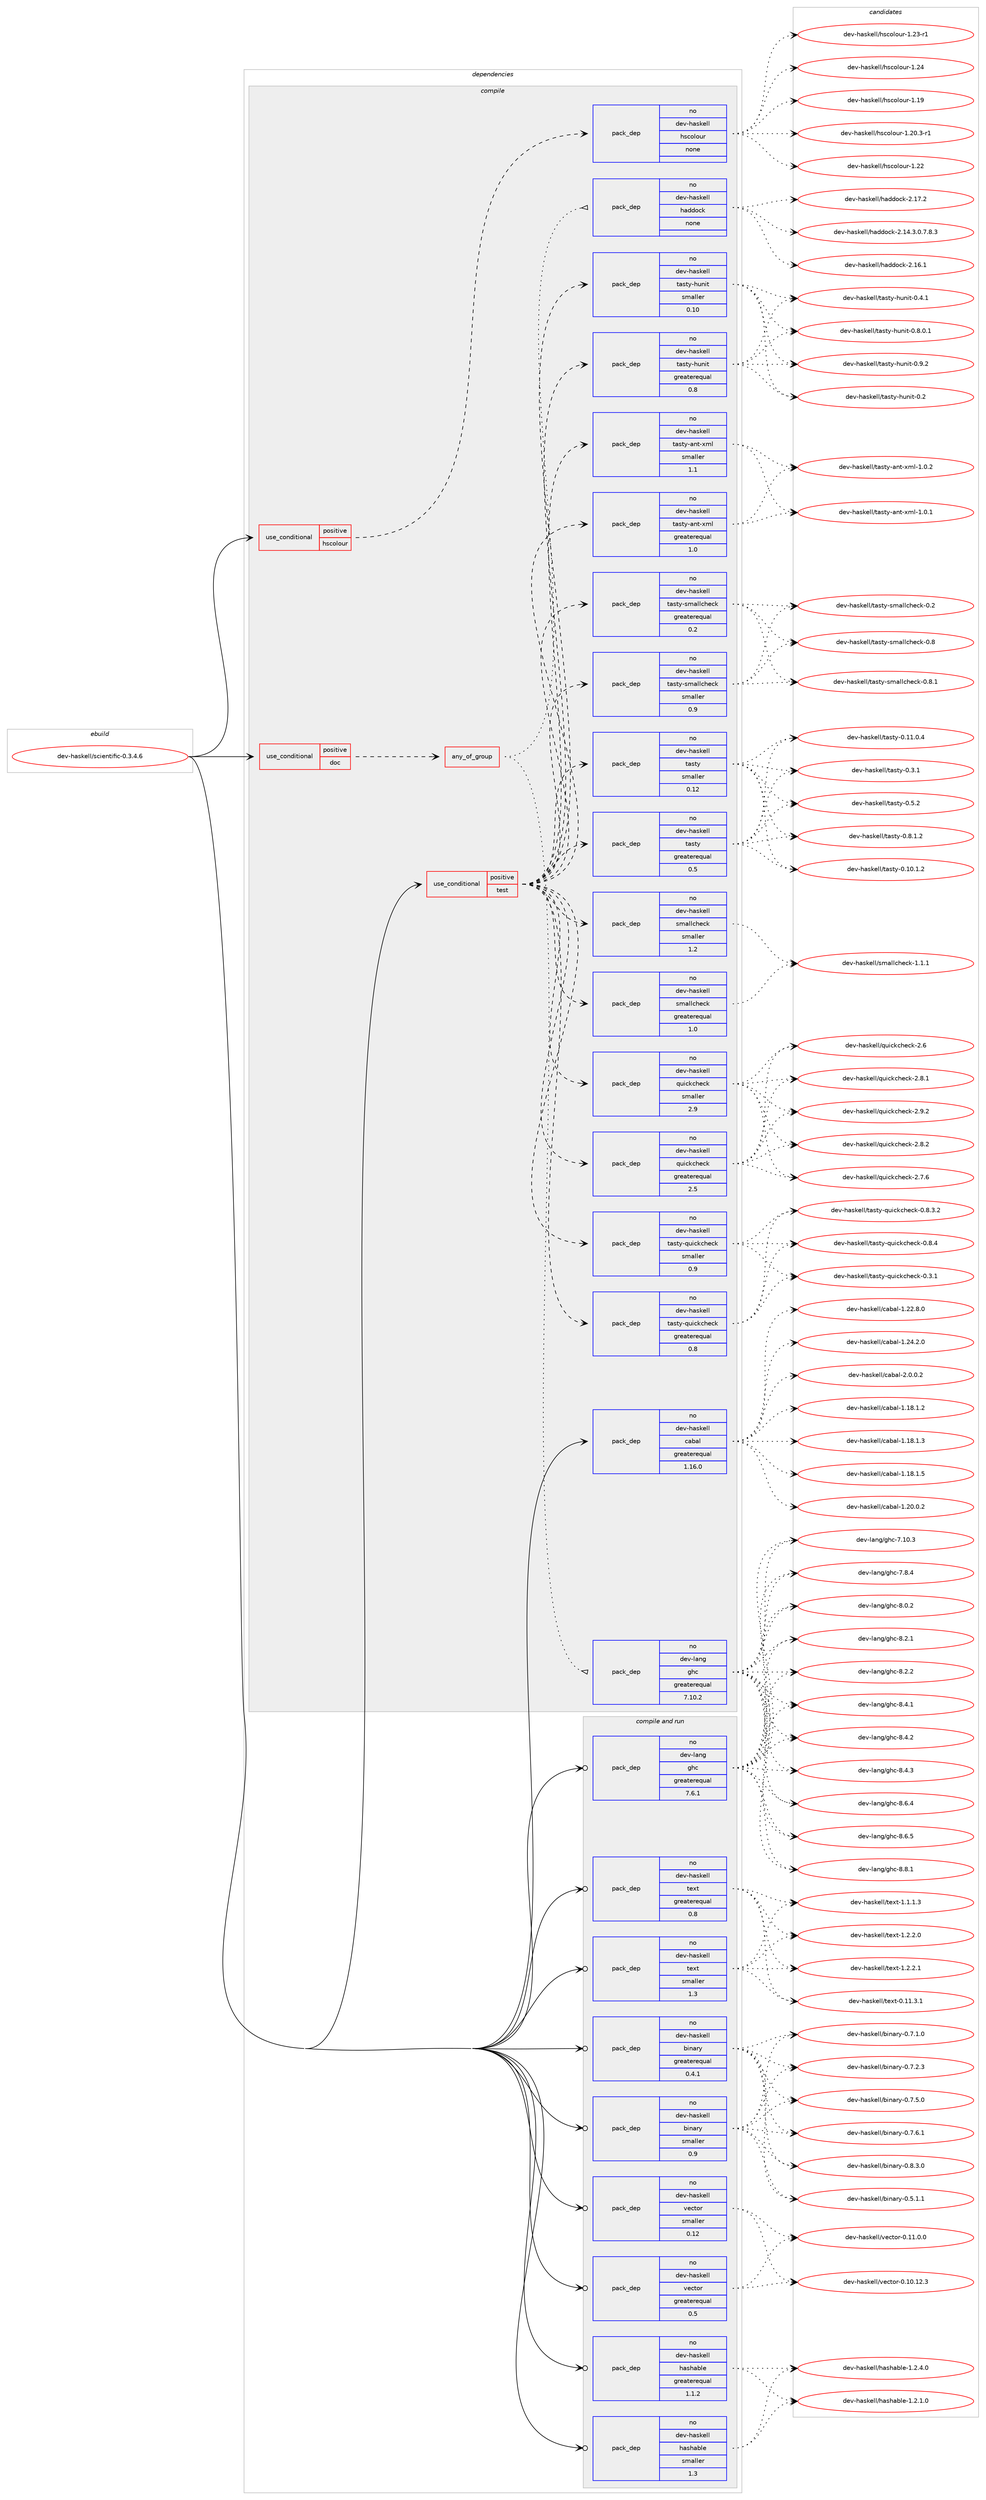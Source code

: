 digraph prolog {

# *************
# Graph options
# *************

newrank=true;
concentrate=true;
compound=true;
graph [rankdir=LR,fontname=Helvetica,fontsize=10,ranksep=1.5];#, ranksep=2.5, nodesep=0.2];
edge  [arrowhead=vee];
node  [fontname=Helvetica,fontsize=10];

# **********
# The ebuild
# **********

subgraph cluster_leftcol {
color=gray;
rank=same;
label=<<i>ebuild</i>>;
id [label="dev-haskell/scientific-0.3.4.6", color=red, width=4, href="../dev-haskell/scientific-0.3.4.6.svg"];
}

# ****************
# The dependencies
# ****************

subgraph cluster_midcol {
color=gray;
label=<<i>dependencies</i>>;
subgraph cluster_compile {
fillcolor="#eeeeee";
style=filled;
label=<<i>compile</i>>;
subgraph cond127410 {
dependency542962 [label=<<TABLE BORDER="0" CELLBORDER="1" CELLSPACING="0" CELLPADDING="4"><TR><TD ROWSPAN="3" CELLPADDING="10">use_conditional</TD></TR><TR><TD>positive</TD></TR><TR><TD>doc</TD></TR></TABLE>>, shape=none, color=red];
subgraph any10427 {
dependency542963 [label=<<TABLE BORDER="0" CELLBORDER="1" CELLSPACING="0" CELLPADDING="4"><TR><TD CELLPADDING="10">any_of_group</TD></TR></TABLE>>, shape=none, color=red];subgraph pack404768 {
dependency542964 [label=<<TABLE BORDER="0" CELLBORDER="1" CELLSPACING="0" CELLPADDING="4" WIDTH="220"><TR><TD ROWSPAN="6" CELLPADDING="30">pack_dep</TD></TR><TR><TD WIDTH="110">no</TD></TR><TR><TD>dev-haskell</TD></TR><TR><TD>haddock</TD></TR><TR><TD>none</TD></TR><TR><TD></TD></TR></TABLE>>, shape=none, color=blue];
}
dependency542963:e -> dependency542964:w [weight=20,style="dotted",arrowhead="oinv"];
subgraph pack404769 {
dependency542965 [label=<<TABLE BORDER="0" CELLBORDER="1" CELLSPACING="0" CELLPADDING="4" WIDTH="220"><TR><TD ROWSPAN="6" CELLPADDING="30">pack_dep</TD></TR><TR><TD WIDTH="110">no</TD></TR><TR><TD>dev-lang</TD></TR><TR><TD>ghc</TD></TR><TR><TD>greaterequal</TD></TR><TR><TD>7.10.2</TD></TR></TABLE>>, shape=none, color=blue];
}
dependency542963:e -> dependency542965:w [weight=20,style="dotted",arrowhead="oinv"];
}
dependency542962:e -> dependency542963:w [weight=20,style="dashed",arrowhead="vee"];
}
id:e -> dependency542962:w [weight=20,style="solid",arrowhead="vee"];
subgraph cond127411 {
dependency542966 [label=<<TABLE BORDER="0" CELLBORDER="1" CELLSPACING="0" CELLPADDING="4"><TR><TD ROWSPAN="3" CELLPADDING="10">use_conditional</TD></TR><TR><TD>positive</TD></TR><TR><TD>hscolour</TD></TR></TABLE>>, shape=none, color=red];
subgraph pack404770 {
dependency542967 [label=<<TABLE BORDER="0" CELLBORDER="1" CELLSPACING="0" CELLPADDING="4" WIDTH="220"><TR><TD ROWSPAN="6" CELLPADDING="30">pack_dep</TD></TR><TR><TD WIDTH="110">no</TD></TR><TR><TD>dev-haskell</TD></TR><TR><TD>hscolour</TD></TR><TR><TD>none</TD></TR><TR><TD></TD></TR></TABLE>>, shape=none, color=blue];
}
dependency542966:e -> dependency542967:w [weight=20,style="dashed",arrowhead="vee"];
}
id:e -> dependency542966:w [weight=20,style="solid",arrowhead="vee"];
subgraph cond127412 {
dependency542968 [label=<<TABLE BORDER="0" CELLBORDER="1" CELLSPACING="0" CELLPADDING="4"><TR><TD ROWSPAN="3" CELLPADDING="10">use_conditional</TD></TR><TR><TD>positive</TD></TR><TR><TD>test</TD></TR></TABLE>>, shape=none, color=red];
subgraph pack404771 {
dependency542969 [label=<<TABLE BORDER="0" CELLBORDER="1" CELLSPACING="0" CELLPADDING="4" WIDTH="220"><TR><TD ROWSPAN="6" CELLPADDING="30">pack_dep</TD></TR><TR><TD WIDTH="110">no</TD></TR><TR><TD>dev-haskell</TD></TR><TR><TD>quickcheck</TD></TR><TR><TD>greaterequal</TD></TR><TR><TD>2.5</TD></TR></TABLE>>, shape=none, color=blue];
}
dependency542968:e -> dependency542969:w [weight=20,style="dashed",arrowhead="vee"];
subgraph pack404772 {
dependency542970 [label=<<TABLE BORDER="0" CELLBORDER="1" CELLSPACING="0" CELLPADDING="4" WIDTH="220"><TR><TD ROWSPAN="6" CELLPADDING="30">pack_dep</TD></TR><TR><TD WIDTH="110">no</TD></TR><TR><TD>dev-haskell</TD></TR><TR><TD>quickcheck</TD></TR><TR><TD>smaller</TD></TR><TR><TD>2.9</TD></TR></TABLE>>, shape=none, color=blue];
}
dependency542968:e -> dependency542970:w [weight=20,style="dashed",arrowhead="vee"];
subgraph pack404773 {
dependency542971 [label=<<TABLE BORDER="0" CELLBORDER="1" CELLSPACING="0" CELLPADDING="4" WIDTH="220"><TR><TD ROWSPAN="6" CELLPADDING="30">pack_dep</TD></TR><TR><TD WIDTH="110">no</TD></TR><TR><TD>dev-haskell</TD></TR><TR><TD>smallcheck</TD></TR><TR><TD>greaterequal</TD></TR><TR><TD>1.0</TD></TR></TABLE>>, shape=none, color=blue];
}
dependency542968:e -> dependency542971:w [weight=20,style="dashed",arrowhead="vee"];
subgraph pack404774 {
dependency542972 [label=<<TABLE BORDER="0" CELLBORDER="1" CELLSPACING="0" CELLPADDING="4" WIDTH="220"><TR><TD ROWSPAN="6" CELLPADDING="30">pack_dep</TD></TR><TR><TD WIDTH="110">no</TD></TR><TR><TD>dev-haskell</TD></TR><TR><TD>smallcheck</TD></TR><TR><TD>smaller</TD></TR><TR><TD>1.2</TD></TR></TABLE>>, shape=none, color=blue];
}
dependency542968:e -> dependency542972:w [weight=20,style="dashed",arrowhead="vee"];
subgraph pack404775 {
dependency542973 [label=<<TABLE BORDER="0" CELLBORDER="1" CELLSPACING="0" CELLPADDING="4" WIDTH="220"><TR><TD ROWSPAN="6" CELLPADDING="30">pack_dep</TD></TR><TR><TD WIDTH="110">no</TD></TR><TR><TD>dev-haskell</TD></TR><TR><TD>tasty</TD></TR><TR><TD>greaterequal</TD></TR><TR><TD>0.5</TD></TR></TABLE>>, shape=none, color=blue];
}
dependency542968:e -> dependency542973:w [weight=20,style="dashed",arrowhead="vee"];
subgraph pack404776 {
dependency542974 [label=<<TABLE BORDER="0" CELLBORDER="1" CELLSPACING="0" CELLPADDING="4" WIDTH="220"><TR><TD ROWSPAN="6" CELLPADDING="30">pack_dep</TD></TR><TR><TD WIDTH="110">no</TD></TR><TR><TD>dev-haskell</TD></TR><TR><TD>tasty</TD></TR><TR><TD>smaller</TD></TR><TR><TD>0.12</TD></TR></TABLE>>, shape=none, color=blue];
}
dependency542968:e -> dependency542974:w [weight=20,style="dashed",arrowhead="vee"];
subgraph pack404777 {
dependency542975 [label=<<TABLE BORDER="0" CELLBORDER="1" CELLSPACING="0" CELLPADDING="4" WIDTH="220"><TR><TD ROWSPAN="6" CELLPADDING="30">pack_dep</TD></TR><TR><TD WIDTH="110">no</TD></TR><TR><TD>dev-haskell</TD></TR><TR><TD>tasty-ant-xml</TD></TR><TR><TD>greaterequal</TD></TR><TR><TD>1.0</TD></TR></TABLE>>, shape=none, color=blue];
}
dependency542968:e -> dependency542975:w [weight=20,style="dashed",arrowhead="vee"];
subgraph pack404778 {
dependency542976 [label=<<TABLE BORDER="0" CELLBORDER="1" CELLSPACING="0" CELLPADDING="4" WIDTH="220"><TR><TD ROWSPAN="6" CELLPADDING="30">pack_dep</TD></TR><TR><TD WIDTH="110">no</TD></TR><TR><TD>dev-haskell</TD></TR><TR><TD>tasty-ant-xml</TD></TR><TR><TD>smaller</TD></TR><TR><TD>1.1</TD></TR></TABLE>>, shape=none, color=blue];
}
dependency542968:e -> dependency542976:w [weight=20,style="dashed",arrowhead="vee"];
subgraph pack404779 {
dependency542977 [label=<<TABLE BORDER="0" CELLBORDER="1" CELLSPACING="0" CELLPADDING="4" WIDTH="220"><TR><TD ROWSPAN="6" CELLPADDING="30">pack_dep</TD></TR><TR><TD WIDTH="110">no</TD></TR><TR><TD>dev-haskell</TD></TR><TR><TD>tasty-hunit</TD></TR><TR><TD>greaterequal</TD></TR><TR><TD>0.8</TD></TR></TABLE>>, shape=none, color=blue];
}
dependency542968:e -> dependency542977:w [weight=20,style="dashed",arrowhead="vee"];
subgraph pack404780 {
dependency542978 [label=<<TABLE BORDER="0" CELLBORDER="1" CELLSPACING="0" CELLPADDING="4" WIDTH="220"><TR><TD ROWSPAN="6" CELLPADDING="30">pack_dep</TD></TR><TR><TD WIDTH="110">no</TD></TR><TR><TD>dev-haskell</TD></TR><TR><TD>tasty-hunit</TD></TR><TR><TD>smaller</TD></TR><TR><TD>0.10</TD></TR></TABLE>>, shape=none, color=blue];
}
dependency542968:e -> dependency542978:w [weight=20,style="dashed",arrowhead="vee"];
subgraph pack404781 {
dependency542979 [label=<<TABLE BORDER="0" CELLBORDER="1" CELLSPACING="0" CELLPADDING="4" WIDTH="220"><TR><TD ROWSPAN="6" CELLPADDING="30">pack_dep</TD></TR><TR><TD WIDTH="110">no</TD></TR><TR><TD>dev-haskell</TD></TR><TR><TD>tasty-quickcheck</TD></TR><TR><TD>greaterequal</TD></TR><TR><TD>0.8</TD></TR></TABLE>>, shape=none, color=blue];
}
dependency542968:e -> dependency542979:w [weight=20,style="dashed",arrowhead="vee"];
subgraph pack404782 {
dependency542980 [label=<<TABLE BORDER="0" CELLBORDER="1" CELLSPACING="0" CELLPADDING="4" WIDTH="220"><TR><TD ROWSPAN="6" CELLPADDING="30">pack_dep</TD></TR><TR><TD WIDTH="110">no</TD></TR><TR><TD>dev-haskell</TD></TR><TR><TD>tasty-quickcheck</TD></TR><TR><TD>smaller</TD></TR><TR><TD>0.9</TD></TR></TABLE>>, shape=none, color=blue];
}
dependency542968:e -> dependency542980:w [weight=20,style="dashed",arrowhead="vee"];
subgraph pack404783 {
dependency542981 [label=<<TABLE BORDER="0" CELLBORDER="1" CELLSPACING="0" CELLPADDING="4" WIDTH="220"><TR><TD ROWSPAN="6" CELLPADDING="30">pack_dep</TD></TR><TR><TD WIDTH="110">no</TD></TR><TR><TD>dev-haskell</TD></TR><TR><TD>tasty-smallcheck</TD></TR><TR><TD>greaterequal</TD></TR><TR><TD>0.2</TD></TR></TABLE>>, shape=none, color=blue];
}
dependency542968:e -> dependency542981:w [weight=20,style="dashed",arrowhead="vee"];
subgraph pack404784 {
dependency542982 [label=<<TABLE BORDER="0" CELLBORDER="1" CELLSPACING="0" CELLPADDING="4" WIDTH="220"><TR><TD ROWSPAN="6" CELLPADDING="30">pack_dep</TD></TR><TR><TD WIDTH="110">no</TD></TR><TR><TD>dev-haskell</TD></TR><TR><TD>tasty-smallcheck</TD></TR><TR><TD>smaller</TD></TR><TR><TD>0.9</TD></TR></TABLE>>, shape=none, color=blue];
}
dependency542968:e -> dependency542982:w [weight=20,style="dashed",arrowhead="vee"];
}
id:e -> dependency542968:w [weight=20,style="solid",arrowhead="vee"];
subgraph pack404785 {
dependency542983 [label=<<TABLE BORDER="0" CELLBORDER="1" CELLSPACING="0" CELLPADDING="4" WIDTH="220"><TR><TD ROWSPAN="6" CELLPADDING="30">pack_dep</TD></TR><TR><TD WIDTH="110">no</TD></TR><TR><TD>dev-haskell</TD></TR><TR><TD>cabal</TD></TR><TR><TD>greaterequal</TD></TR><TR><TD>1.16.0</TD></TR></TABLE>>, shape=none, color=blue];
}
id:e -> dependency542983:w [weight=20,style="solid",arrowhead="vee"];
}
subgraph cluster_compileandrun {
fillcolor="#eeeeee";
style=filled;
label=<<i>compile and run</i>>;
subgraph pack404786 {
dependency542984 [label=<<TABLE BORDER="0" CELLBORDER="1" CELLSPACING="0" CELLPADDING="4" WIDTH="220"><TR><TD ROWSPAN="6" CELLPADDING="30">pack_dep</TD></TR><TR><TD WIDTH="110">no</TD></TR><TR><TD>dev-haskell</TD></TR><TR><TD>binary</TD></TR><TR><TD>greaterequal</TD></TR><TR><TD>0.4.1</TD></TR></TABLE>>, shape=none, color=blue];
}
id:e -> dependency542984:w [weight=20,style="solid",arrowhead="odotvee"];
subgraph pack404787 {
dependency542985 [label=<<TABLE BORDER="0" CELLBORDER="1" CELLSPACING="0" CELLPADDING="4" WIDTH="220"><TR><TD ROWSPAN="6" CELLPADDING="30">pack_dep</TD></TR><TR><TD WIDTH="110">no</TD></TR><TR><TD>dev-haskell</TD></TR><TR><TD>binary</TD></TR><TR><TD>smaller</TD></TR><TR><TD>0.9</TD></TR></TABLE>>, shape=none, color=blue];
}
id:e -> dependency542985:w [weight=20,style="solid",arrowhead="odotvee"];
subgraph pack404788 {
dependency542986 [label=<<TABLE BORDER="0" CELLBORDER="1" CELLSPACING="0" CELLPADDING="4" WIDTH="220"><TR><TD ROWSPAN="6" CELLPADDING="30">pack_dep</TD></TR><TR><TD WIDTH="110">no</TD></TR><TR><TD>dev-haskell</TD></TR><TR><TD>hashable</TD></TR><TR><TD>greaterequal</TD></TR><TR><TD>1.1.2</TD></TR></TABLE>>, shape=none, color=blue];
}
id:e -> dependency542986:w [weight=20,style="solid",arrowhead="odotvee"];
subgraph pack404789 {
dependency542987 [label=<<TABLE BORDER="0" CELLBORDER="1" CELLSPACING="0" CELLPADDING="4" WIDTH="220"><TR><TD ROWSPAN="6" CELLPADDING="30">pack_dep</TD></TR><TR><TD WIDTH="110">no</TD></TR><TR><TD>dev-haskell</TD></TR><TR><TD>hashable</TD></TR><TR><TD>smaller</TD></TR><TR><TD>1.3</TD></TR></TABLE>>, shape=none, color=blue];
}
id:e -> dependency542987:w [weight=20,style="solid",arrowhead="odotvee"];
subgraph pack404790 {
dependency542988 [label=<<TABLE BORDER="0" CELLBORDER="1" CELLSPACING="0" CELLPADDING="4" WIDTH="220"><TR><TD ROWSPAN="6" CELLPADDING="30">pack_dep</TD></TR><TR><TD WIDTH="110">no</TD></TR><TR><TD>dev-haskell</TD></TR><TR><TD>text</TD></TR><TR><TD>greaterequal</TD></TR><TR><TD>0.8</TD></TR></TABLE>>, shape=none, color=blue];
}
id:e -> dependency542988:w [weight=20,style="solid",arrowhead="odotvee"];
subgraph pack404791 {
dependency542989 [label=<<TABLE BORDER="0" CELLBORDER="1" CELLSPACING="0" CELLPADDING="4" WIDTH="220"><TR><TD ROWSPAN="6" CELLPADDING="30">pack_dep</TD></TR><TR><TD WIDTH="110">no</TD></TR><TR><TD>dev-haskell</TD></TR><TR><TD>text</TD></TR><TR><TD>smaller</TD></TR><TR><TD>1.3</TD></TR></TABLE>>, shape=none, color=blue];
}
id:e -> dependency542989:w [weight=20,style="solid",arrowhead="odotvee"];
subgraph pack404792 {
dependency542990 [label=<<TABLE BORDER="0" CELLBORDER="1" CELLSPACING="0" CELLPADDING="4" WIDTH="220"><TR><TD ROWSPAN="6" CELLPADDING="30">pack_dep</TD></TR><TR><TD WIDTH="110">no</TD></TR><TR><TD>dev-haskell</TD></TR><TR><TD>vector</TD></TR><TR><TD>greaterequal</TD></TR><TR><TD>0.5</TD></TR></TABLE>>, shape=none, color=blue];
}
id:e -> dependency542990:w [weight=20,style="solid",arrowhead="odotvee"];
subgraph pack404793 {
dependency542991 [label=<<TABLE BORDER="0" CELLBORDER="1" CELLSPACING="0" CELLPADDING="4" WIDTH="220"><TR><TD ROWSPAN="6" CELLPADDING="30">pack_dep</TD></TR><TR><TD WIDTH="110">no</TD></TR><TR><TD>dev-haskell</TD></TR><TR><TD>vector</TD></TR><TR><TD>smaller</TD></TR><TR><TD>0.12</TD></TR></TABLE>>, shape=none, color=blue];
}
id:e -> dependency542991:w [weight=20,style="solid",arrowhead="odotvee"];
subgraph pack404794 {
dependency542992 [label=<<TABLE BORDER="0" CELLBORDER="1" CELLSPACING="0" CELLPADDING="4" WIDTH="220"><TR><TD ROWSPAN="6" CELLPADDING="30">pack_dep</TD></TR><TR><TD WIDTH="110">no</TD></TR><TR><TD>dev-lang</TD></TR><TR><TD>ghc</TD></TR><TR><TD>greaterequal</TD></TR><TR><TD>7.6.1</TD></TR></TABLE>>, shape=none, color=blue];
}
id:e -> dependency542992:w [weight=20,style="solid",arrowhead="odotvee"];
}
subgraph cluster_run {
fillcolor="#eeeeee";
style=filled;
label=<<i>run</i>>;
}
}

# **************
# The candidates
# **************

subgraph cluster_choices {
rank=same;
color=gray;
label=<<i>candidates</i>>;

subgraph choice404768 {
color=black;
nodesep=1;
choice1001011184510497115107101108108471049710010011199107455046495246514648465546564651 [label="dev-haskell/haddock-2.14.3.0.7.8.3", color=red, width=4,href="../dev-haskell/haddock-2.14.3.0.7.8.3.svg"];
choice100101118451049711510710110810847104971001001119910745504649544649 [label="dev-haskell/haddock-2.16.1", color=red, width=4,href="../dev-haskell/haddock-2.16.1.svg"];
choice100101118451049711510710110810847104971001001119910745504649554650 [label="dev-haskell/haddock-2.17.2", color=red, width=4,href="../dev-haskell/haddock-2.17.2.svg"];
dependency542964:e -> choice1001011184510497115107101108108471049710010011199107455046495246514648465546564651:w [style=dotted,weight="100"];
dependency542964:e -> choice100101118451049711510710110810847104971001001119910745504649544649:w [style=dotted,weight="100"];
dependency542964:e -> choice100101118451049711510710110810847104971001001119910745504649554650:w [style=dotted,weight="100"];
}
subgraph choice404769 {
color=black;
nodesep=1;
choice1001011184510897110103471031049945554649484651 [label="dev-lang/ghc-7.10.3", color=red, width=4,href="../dev-lang/ghc-7.10.3.svg"];
choice10010111845108971101034710310499455546564652 [label="dev-lang/ghc-7.8.4", color=red, width=4,href="../dev-lang/ghc-7.8.4.svg"];
choice10010111845108971101034710310499455646484650 [label="dev-lang/ghc-8.0.2", color=red, width=4,href="../dev-lang/ghc-8.0.2.svg"];
choice10010111845108971101034710310499455646504649 [label="dev-lang/ghc-8.2.1", color=red, width=4,href="../dev-lang/ghc-8.2.1.svg"];
choice10010111845108971101034710310499455646504650 [label="dev-lang/ghc-8.2.2", color=red, width=4,href="../dev-lang/ghc-8.2.2.svg"];
choice10010111845108971101034710310499455646524649 [label="dev-lang/ghc-8.4.1", color=red, width=4,href="../dev-lang/ghc-8.4.1.svg"];
choice10010111845108971101034710310499455646524650 [label="dev-lang/ghc-8.4.2", color=red, width=4,href="../dev-lang/ghc-8.4.2.svg"];
choice10010111845108971101034710310499455646524651 [label="dev-lang/ghc-8.4.3", color=red, width=4,href="../dev-lang/ghc-8.4.3.svg"];
choice10010111845108971101034710310499455646544652 [label="dev-lang/ghc-8.6.4", color=red, width=4,href="../dev-lang/ghc-8.6.4.svg"];
choice10010111845108971101034710310499455646544653 [label="dev-lang/ghc-8.6.5", color=red, width=4,href="../dev-lang/ghc-8.6.5.svg"];
choice10010111845108971101034710310499455646564649 [label="dev-lang/ghc-8.8.1", color=red, width=4,href="../dev-lang/ghc-8.8.1.svg"];
dependency542965:e -> choice1001011184510897110103471031049945554649484651:w [style=dotted,weight="100"];
dependency542965:e -> choice10010111845108971101034710310499455546564652:w [style=dotted,weight="100"];
dependency542965:e -> choice10010111845108971101034710310499455646484650:w [style=dotted,weight="100"];
dependency542965:e -> choice10010111845108971101034710310499455646504649:w [style=dotted,weight="100"];
dependency542965:e -> choice10010111845108971101034710310499455646504650:w [style=dotted,weight="100"];
dependency542965:e -> choice10010111845108971101034710310499455646524649:w [style=dotted,weight="100"];
dependency542965:e -> choice10010111845108971101034710310499455646524650:w [style=dotted,weight="100"];
dependency542965:e -> choice10010111845108971101034710310499455646524651:w [style=dotted,weight="100"];
dependency542965:e -> choice10010111845108971101034710310499455646544652:w [style=dotted,weight="100"];
dependency542965:e -> choice10010111845108971101034710310499455646544653:w [style=dotted,weight="100"];
dependency542965:e -> choice10010111845108971101034710310499455646564649:w [style=dotted,weight="100"];
}
subgraph choice404770 {
color=black;
nodesep=1;
choice100101118451049711510710110810847104115991111081111171144549464957 [label="dev-haskell/hscolour-1.19", color=red, width=4,href="../dev-haskell/hscolour-1.19.svg"];
choice10010111845104971151071011081084710411599111108111117114454946504846514511449 [label="dev-haskell/hscolour-1.20.3-r1", color=red, width=4,href="../dev-haskell/hscolour-1.20.3-r1.svg"];
choice100101118451049711510710110810847104115991111081111171144549465050 [label="dev-haskell/hscolour-1.22", color=red, width=4,href="../dev-haskell/hscolour-1.22.svg"];
choice1001011184510497115107101108108471041159911110811111711445494650514511449 [label="dev-haskell/hscolour-1.23-r1", color=red, width=4,href="../dev-haskell/hscolour-1.23-r1.svg"];
choice100101118451049711510710110810847104115991111081111171144549465052 [label="dev-haskell/hscolour-1.24", color=red, width=4,href="../dev-haskell/hscolour-1.24.svg"];
dependency542967:e -> choice100101118451049711510710110810847104115991111081111171144549464957:w [style=dotted,weight="100"];
dependency542967:e -> choice10010111845104971151071011081084710411599111108111117114454946504846514511449:w [style=dotted,weight="100"];
dependency542967:e -> choice100101118451049711510710110810847104115991111081111171144549465050:w [style=dotted,weight="100"];
dependency542967:e -> choice1001011184510497115107101108108471041159911110811111711445494650514511449:w [style=dotted,weight="100"];
dependency542967:e -> choice100101118451049711510710110810847104115991111081111171144549465052:w [style=dotted,weight="100"];
}
subgraph choice404771 {
color=black;
nodesep=1;
choice10010111845104971151071011081084711311710599107991041019910745504654 [label="dev-haskell/quickcheck-2.6", color=red, width=4,href="../dev-haskell/quickcheck-2.6.svg"];
choice100101118451049711510710110810847113117105991079910410199107455046554654 [label="dev-haskell/quickcheck-2.7.6", color=red, width=4,href="../dev-haskell/quickcheck-2.7.6.svg"];
choice100101118451049711510710110810847113117105991079910410199107455046564649 [label="dev-haskell/quickcheck-2.8.1", color=red, width=4,href="../dev-haskell/quickcheck-2.8.1.svg"];
choice100101118451049711510710110810847113117105991079910410199107455046564650 [label="dev-haskell/quickcheck-2.8.2", color=red, width=4,href="../dev-haskell/quickcheck-2.8.2.svg"];
choice100101118451049711510710110810847113117105991079910410199107455046574650 [label="dev-haskell/quickcheck-2.9.2", color=red, width=4,href="../dev-haskell/quickcheck-2.9.2.svg"];
dependency542969:e -> choice10010111845104971151071011081084711311710599107991041019910745504654:w [style=dotted,weight="100"];
dependency542969:e -> choice100101118451049711510710110810847113117105991079910410199107455046554654:w [style=dotted,weight="100"];
dependency542969:e -> choice100101118451049711510710110810847113117105991079910410199107455046564649:w [style=dotted,weight="100"];
dependency542969:e -> choice100101118451049711510710110810847113117105991079910410199107455046564650:w [style=dotted,weight="100"];
dependency542969:e -> choice100101118451049711510710110810847113117105991079910410199107455046574650:w [style=dotted,weight="100"];
}
subgraph choice404772 {
color=black;
nodesep=1;
choice10010111845104971151071011081084711311710599107991041019910745504654 [label="dev-haskell/quickcheck-2.6", color=red, width=4,href="../dev-haskell/quickcheck-2.6.svg"];
choice100101118451049711510710110810847113117105991079910410199107455046554654 [label="dev-haskell/quickcheck-2.7.6", color=red, width=4,href="../dev-haskell/quickcheck-2.7.6.svg"];
choice100101118451049711510710110810847113117105991079910410199107455046564649 [label="dev-haskell/quickcheck-2.8.1", color=red, width=4,href="../dev-haskell/quickcheck-2.8.1.svg"];
choice100101118451049711510710110810847113117105991079910410199107455046564650 [label="dev-haskell/quickcheck-2.8.2", color=red, width=4,href="../dev-haskell/quickcheck-2.8.2.svg"];
choice100101118451049711510710110810847113117105991079910410199107455046574650 [label="dev-haskell/quickcheck-2.9.2", color=red, width=4,href="../dev-haskell/quickcheck-2.9.2.svg"];
dependency542970:e -> choice10010111845104971151071011081084711311710599107991041019910745504654:w [style=dotted,weight="100"];
dependency542970:e -> choice100101118451049711510710110810847113117105991079910410199107455046554654:w [style=dotted,weight="100"];
dependency542970:e -> choice100101118451049711510710110810847113117105991079910410199107455046564649:w [style=dotted,weight="100"];
dependency542970:e -> choice100101118451049711510710110810847113117105991079910410199107455046564650:w [style=dotted,weight="100"];
dependency542970:e -> choice100101118451049711510710110810847113117105991079910410199107455046574650:w [style=dotted,weight="100"];
}
subgraph choice404773 {
color=black;
nodesep=1;
choice100101118451049711510710110810847115109971081089910410199107454946494649 [label="dev-haskell/smallcheck-1.1.1", color=red, width=4,href="../dev-haskell/smallcheck-1.1.1.svg"];
dependency542971:e -> choice100101118451049711510710110810847115109971081089910410199107454946494649:w [style=dotted,weight="100"];
}
subgraph choice404774 {
color=black;
nodesep=1;
choice100101118451049711510710110810847115109971081089910410199107454946494649 [label="dev-haskell/smallcheck-1.1.1", color=red, width=4,href="../dev-haskell/smallcheck-1.1.1.svg"];
dependency542972:e -> choice100101118451049711510710110810847115109971081089910410199107454946494649:w [style=dotted,weight="100"];
}
subgraph choice404775 {
color=black;
nodesep=1;
choice10010111845104971151071011081084711697115116121454846494846494650 [label="dev-haskell/tasty-0.10.1.2", color=red, width=4,href="../dev-haskell/tasty-0.10.1.2.svg"];
choice10010111845104971151071011081084711697115116121454846494946484652 [label="dev-haskell/tasty-0.11.0.4", color=red, width=4,href="../dev-haskell/tasty-0.11.0.4.svg"];
choice10010111845104971151071011081084711697115116121454846514649 [label="dev-haskell/tasty-0.3.1", color=red, width=4,href="../dev-haskell/tasty-0.3.1.svg"];
choice10010111845104971151071011081084711697115116121454846534650 [label="dev-haskell/tasty-0.5.2", color=red, width=4,href="../dev-haskell/tasty-0.5.2.svg"];
choice100101118451049711510710110810847116971151161214548465646494650 [label="dev-haskell/tasty-0.8.1.2", color=red, width=4,href="../dev-haskell/tasty-0.8.1.2.svg"];
dependency542973:e -> choice10010111845104971151071011081084711697115116121454846494846494650:w [style=dotted,weight="100"];
dependency542973:e -> choice10010111845104971151071011081084711697115116121454846494946484652:w [style=dotted,weight="100"];
dependency542973:e -> choice10010111845104971151071011081084711697115116121454846514649:w [style=dotted,weight="100"];
dependency542973:e -> choice10010111845104971151071011081084711697115116121454846534650:w [style=dotted,weight="100"];
dependency542973:e -> choice100101118451049711510710110810847116971151161214548465646494650:w [style=dotted,weight="100"];
}
subgraph choice404776 {
color=black;
nodesep=1;
choice10010111845104971151071011081084711697115116121454846494846494650 [label="dev-haskell/tasty-0.10.1.2", color=red, width=4,href="../dev-haskell/tasty-0.10.1.2.svg"];
choice10010111845104971151071011081084711697115116121454846494946484652 [label="dev-haskell/tasty-0.11.0.4", color=red, width=4,href="../dev-haskell/tasty-0.11.0.4.svg"];
choice10010111845104971151071011081084711697115116121454846514649 [label="dev-haskell/tasty-0.3.1", color=red, width=4,href="../dev-haskell/tasty-0.3.1.svg"];
choice10010111845104971151071011081084711697115116121454846534650 [label="dev-haskell/tasty-0.5.2", color=red, width=4,href="../dev-haskell/tasty-0.5.2.svg"];
choice100101118451049711510710110810847116971151161214548465646494650 [label="dev-haskell/tasty-0.8.1.2", color=red, width=4,href="../dev-haskell/tasty-0.8.1.2.svg"];
dependency542974:e -> choice10010111845104971151071011081084711697115116121454846494846494650:w [style=dotted,weight="100"];
dependency542974:e -> choice10010111845104971151071011081084711697115116121454846494946484652:w [style=dotted,weight="100"];
dependency542974:e -> choice10010111845104971151071011081084711697115116121454846514649:w [style=dotted,weight="100"];
dependency542974:e -> choice10010111845104971151071011081084711697115116121454846534650:w [style=dotted,weight="100"];
dependency542974:e -> choice100101118451049711510710110810847116971151161214548465646494650:w [style=dotted,weight="100"];
}
subgraph choice404777 {
color=black;
nodesep=1;
choice10010111845104971151071011081084711697115116121459711011645120109108454946484649 [label="dev-haskell/tasty-ant-xml-1.0.1", color=red, width=4,href="../dev-haskell/tasty-ant-xml-1.0.1.svg"];
choice10010111845104971151071011081084711697115116121459711011645120109108454946484650 [label="dev-haskell/tasty-ant-xml-1.0.2", color=red, width=4,href="../dev-haskell/tasty-ant-xml-1.0.2.svg"];
dependency542975:e -> choice10010111845104971151071011081084711697115116121459711011645120109108454946484649:w [style=dotted,weight="100"];
dependency542975:e -> choice10010111845104971151071011081084711697115116121459711011645120109108454946484650:w [style=dotted,weight="100"];
}
subgraph choice404778 {
color=black;
nodesep=1;
choice10010111845104971151071011081084711697115116121459711011645120109108454946484649 [label="dev-haskell/tasty-ant-xml-1.0.1", color=red, width=4,href="../dev-haskell/tasty-ant-xml-1.0.1.svg"];
choice10010111845104971151071011081084711697115116121459711011645120109108454946484650 [label="dev-haskell/tasty-ant-xml-1.0.2", color=red, width=4,href="../dev-haskell/tasty-ant-xml-1.0.2.svg"];
dependency542976:e -> choice10010111845104971151071011081084711697115116121459711011645120109108454946484649:w [style=dotted,weight="100"];
dependency542976:e -> choice10010111845104971151071011081084711697115116121459711011645120109108454946484650:w [style=dotted,weight="100"];
}
subgraph choice404779 {
color=black;
nodesep=1;
choice100101118451049711510710110810847116971151161214510411711010511645484650 [label="dev-haskell/tasty-hunit-0.2", color=red, width=4,href="../dev-haskell/tasty-hunit-0.2.svg"];
choice1001011184510497115107101108108471169711511612145104117110105116454846524649 [label="dev-haskell/tasty-hunit-0.4.1", color=red, width=4,href="../dev-haskell/tasty-hunit-0.4.1.svg"];
choice10010111845104971151071011081084711697115116121451041171101051164548465646484649 [label="dev-haskell/tasty-hunit-0.8.0.1", color=red, width=4,href="../dev-haskell/tasty-hunit-0.8.0.1.svg"];
choice1001011184510497115107101108108471169711511612145104117110105116454846574650 [label="dev-haskell/tasty-hunit-0.9.2", color=red, width=4,href="../dev-haskell/tasty-hunit-0.9.2.svg"];
dependency542977:e -> choice100101118451049711510710110810847116971151161214510411711010511645484650:w [style=dotted,weight="100"];
dependency542977:e -> choice1001011184510497115107101108108471169711511612145104117110105116454846524649:w [style=dotted,weight="100"];
dependency542977:e -> choice10010111845104971151071011081084711697115116121451041171101051164548465646484649:w [style=dotted,weight="100"];
dependency542977:e -> choice1001011184510497115107101108108471169711511612145104117110105116454846574650:w [style=dotted,weight="100"];
}
subgraph choice404780 {
color=black;
nodesep=1;
choice100101118451049711510710110810847116971151161214510411711010511645484650 [label="dev-haskell/tasty-hunit-0.2", color=red, width=4,href="../dev-haskell/tasty-hunit-0.2.svg"];
choice1001011184510497115107101108108471169711511612145104117110105116454846524649 [label="dev-haskell/tasty-hunit-0.4.1", color=red, width=4,href="../dev-haskell/tasty-hunit-0.4.1.svg"];
choice10010111845104971151071011081084711697115116121451041171101051164548465646484649 [label="dev-haskell/tasty-hunit-0.8.0.1", color=red, width=4,href="../dev-haskell/tasty-hunit-0.8.0.1.svg"];
choice1001011184510497115107101108108471169711511612145104117110105116454846574650 [label="dev-haskell/tasty-hunit-0.9.2", color=red, width=4,href="../dev-haskell/tasty-hunit-0.9.2.svg"];
dependency542978:e -> choice100101118451049711510710110810847116971151161214510411711010511645484650:w [style=dotted,weight="100"];
dependency542978:e -> choice1001011184510497115107101108108471169711511612145104117110105116454846524649:w [style=dotted,weight="100"];
dependency542978:e -> choice10010111845104971151071011081084711697115116121451041171101051164548465646484649:w [style=dotted,weight="100"];
dependency542978:e -> choice1001011184510497115107101108108471169711511612145104117110105116454846574650:w [style=dotted,weight="100"];
}
subgraph choice404781 {
color=black;
nodesep=1;
choice1001011184510497115107101108108471169711511612145113117105991079910410199107454846514649 [label="dev-haskell/tasty-quickcheck-0.3.1", color=red, width=4,href="../dev-haskell/tasty-quickcheck-0.3.1.svg"];
choice10010111845104971151071011081084711697115116121451131171059910799104101991074548465646514650 [label="dev-haskell/tasty-quickcheck-0.8.3.2", color=red, width=4,href="../dev-haskell/tasty-quickcheck-0.8.3.2.svg"];
choice1001011184510497115107101108108471169711511612145113117105991079910410199107454846564652 [label="dev-haskell/tasty-quickcheck-0.8.4", color=red, width=4,href="../dev-haskell/tasty-quickcheck-0.8.4.svg"];
dependency542979:e -> choice1001011184510497115107101108108471169711511612145113117105991079910410199107454846514649:w [style=dotted,weight="100"];
dependency542979:e -> choice10010111845104971151071011081084711697115116121451131171059910799104101991074548465646514650:w [style=dotted,weight="100"];
dependency542979:e -> choice1001011184510497115107101108108471169711511612145113117105991079910410199107454846564652:w [style=dotted,weight="100"];
}
subgraph choice404782 {
color=black;
nodesep=1;
choice1001011184510497115107101108108471169711511612145113117105991079910410199107454846514649 [label="dev-haskell/tasty-quickcheck-0.3.1", color=red, width=4,href="../dev-haskell/tasty-quickcheck-0.3.1.svg"];
choice10010111845104971151071011081084711697115116121451131171059910799104101991074548465646514650 [label="dev-haskell/tasty-quickcheck-0.8.3.2", color=red, width=4,href="../dev-haskell/tasty-quickcheck-0.8.3.2.svg"];
choice1001011184510497115107101108108471169711511612145113117105991079910410199107454846564652 [label="dev-haskell/tasty-quickcheck-0.8.4", color=red, width=4,href="../dev-haskell/tasty-quickcheck-0.8.4.svg"];
dependency542980:e -> choice1001011184510497115107101108108471169711511612145113117105991079910410199107454846514649:w [style=dotted,weight="100"];
dependency542980:e -> choice10010111845104971151071011081084711697115116121451131171059910799104101991074548465646514650:w [style=dotted,weight="100"];
dependency542980:e -> choice1001011184510497115107101108108471169711511612145113117105991079910410199107454846564652:w [style=dotted,weight="100"];
}
subgraph choice404783 {
color=black;
nodesep=1;
choice100101118451049711510710110810847116971151161214511510997108108991041019910745484650 [label="dev-haskell/tasty-smallcheck-0.2", color=red, width=4,href="../dev-haskell/tasty-smallcheck-0.2.svg"];
choice100101118451049711510710110810847116971151161214511510997108108991041019910745484656 [label="dev-haskell/tasty-smallcheck-0.8", color=red, width=4,href="../dev-haskell/tasty-smallcheck-0.8.svg"];
choice1001011184510497115107101108108471169711511612145115109971081089910410199107454846564649 [label="dev-haskell/tasty-smallcheck-0.8.1", color=red, width=4,href="../dev-haskell/tasty-smallcheck-0.8.1.svg"];
dependency542981:e -> choice100101118451049711510710110810847116971151161214511510997108108991041019910745484650:w [style=dotted,weight="100"];
dependency542981:e -> choice100101118451049711510710110810847116971151161214511510997108108991041019910745484656:w [style=dotted,weight="100"];
dependency542981:e -> choice1001011184510497115107101108108471169711511612145115109971081089910410199107454846564649:w [style=dotted,weight="100"];
}
subgraph choice404784 {
color=black;
nodesep=1;
choice100101118451049711510710110810847116971151161214511510997108108991041019910745484650 [label="dev-haskell/tasty-smallcheck-0.2", color=red, width=4,href="../dev-haskell/tasty-smallcheck-0.2.svg"];
choice100101118451049711510710110810847116971151161214511510997108108991041019910745484656 [label="dev-haskell/tasty-smallcheck-0.8", color=red, width=4,href="../dev-haskell/tasty-smallcheck-0.8.svg"];
choice1001011184510497115107101108108471169711511612145115109971081089910410199107454846564649 [label="dev-haskell/tasty-smallcheck-0.8.1", color=red, width=4,href="../dev-haskell/tasty-smallcheck-0.8.1.svg"];
dependency542982:e -> choice100101118451049711510710110810847116971151161214511510997108108991041019910745484650:w [style=dotted,weight="100"];
dependency542982:e -> choice100101118451049711510710110810847116971151161214511510997108108991041019910745484656:w [style=dotted,weight="100"];
dependency542982:e -> choice1001011184510497115107101108108471169711511612145115109971081089910410199107454846564649:w [style=dotted,weight="100"];
}
subgraph choice404785 {
color=black;
nodesep=1;
choice10010111845104971151071011081084799979897108454946495646494650 [label="dev-haskell/cabal-1.18.1.2", color=red, width=4,href="../dev-haskell/cabal-1.18.1.2.svg"];
choice10010111845104971151071011081084799979897108454946495646494651 [label="dev-haskell/cabal-1.18.1.3", color=red, width=4,href="../dev-haskell/cabal-1.18.1.3.svg"];
choice10010111845104971151071011081084799979897108454946495646494653 [label="dev-haskell/cabal-1.18.1.5", color=red, width=4,href="../dev-haskell/cabal-1.18.1.5.svg"];
choice10010111845104971151071011081084799979897108454946504846484650 [label="dev-haskell/cabal-1.20.0.2", color=red, width=4,href="../dev-haskell/cabal-1.20.0.2.svg"];
choice10010111845104971151071011081084799979897108454946505046564648 [label="dev-haskell/cabal-1.22.8.0", color=red, width=4,href="../dev-haskell/cabal-1.22.8.0.svg"];
choice10010111845104971151071011081084799979897108454946505246504648 [label="dev-haskell/cabal-1.24.2.0", color=red, width=4,href="../dev-haskell/cabal-1.24.2.0.svg"];
choice100101118451049711510710110810847999798971084550464846484650 [label="dev-haskell/cabal-2.0.0.2", color=red, width=4,href="../dev-haskell/cabal-2.0.0.2.svg"];
dependency542983:e -> choice10010111845104971151071011081084799979897108454946495646494650:w [style=dotted,weight="100"];
dependency542983:e -> choice10010111845104971151071011081084799979897108454946495646494651:w [style=dotted,weight="100"];
dependency542983:e -> choice10010111845104971151071011081084799979897108454946495646494653:w [style=dotted,weight="100"];
dependency542983:e -> choice10010111845104971151071011081084799979897108454946504846484650:w [style=dotted,weight="100"];
dependency542983:e -> choice10010111845104971151071011081084799979897108454946505046564648:w [style=dotted,weight="100"];
dependency542983:e -> choice10010111845104971151071011081084799979897108454946505246504648:w [style=dotted,weight="100"];
dependency542983:e -> choice100101118451049711510710110810847999798971084550464846484650:w [style=dotted,weight="100"];
}
subgraph choice404786 {
color=black;
nodesep=1;
choice10010111845104971151071011081084798105110971141214548465346494649 [label="dev-haskell/binary-0.5.1.1", color=red, width=4,href="../dev-haskell/binary-0.5.1.1.svg"];
choice10010111845104971151071011081084798105110971141214548465546494648 [label="dev-haskell/binary-0.7.1.0", color=red, width=4,href="../dev-haskell/binary-0.7.1.0.svg"];
choice10010111845104971151071011081084798105110971141214548465546504651 [label="dev-haskell/binary-0.7.2.3", color=red, width=4,href="../dev-haskell/binary-0.7.2.3.svg"];
choice10010111845104971151071011081084798105110971141214548465546534648 [label="dev-haskell/binary-0.7.5.0", color=red, width=4,href="../dev-haskell/binary-0.7.5.0.svg"];
choice10010111845104971151071011081084798105110971141214548465546544649 [label="dev-haskell/binary-0.7.6.1", color=red, width=4,href="../dev-haskell/binary-0.7.6.1.svg"];
choice10010111845104971151071011081084798105110971141214548465646514648 [label="dev-haskell/binary-0.8.3.0", color=red, width=4,href="../dev-haskell/binary-0.8.3.0.svg"];
dependency542984:e -> choice10010111845104971151071011081084798105110971141214548465346494649:w [style=dotted,weight="100"];
dependency542984:e -> choice10010111845104971151071011081084798105110971141214548465546494648:w [style=dotted,weight="100"];
dependency542984:e -> choice10010111845104971151071011081084798105110971141214548465546504651:w [style=dotted,weight="100"];
dependency542984:e -> choice10010111845104971151071011081084798105110971141214548465546534648:w [style=dotted,weight="100"];
dependency542984:e -> choice10010111845104971151071011081084798105110971141214548465546544649:w [style=dotted,weight="100"];
dependency542984:e -> choice10010111845104971151071011081084798105110971141214548465646514648:w [style=dotted,weight="100"];
}
subgraph choice404787 {
color=black;
nodesep=1;
choice10010111845104971151071011081084798105110971141214548465346494649 [label="dev-haskell/binary-0.5.1.1", color=red, width=4,href="../dev-haskell/binary-0.5.1.1.svg"];
choice10010111845104971151071011081084798105110971141214548465546494648 [label="dev-haskell/binary-0.7.1.0", color=red, width=4,href="../dev-haskell/binary-0.7.1.0.svg"];
choice10010111845104971151071011081084798105110971141214548465546504651 [label="dev-haskell/binary-0.7.2.3", color=red, width=4,href="../dev-haskell/binary-0.7.2.3.svg"];
choice10010111845104971151071011081084798105110971141214548465546534648 [label="dev-haskell/binary-0.7.5.0", color=red, width=4,href="../dev-haskell/binary-0.7.5.0.svg"];
choice10010111845104971151071011081084798105110971141214548465546544649 [label="dev-haskell/binary-0.7.6.1", color=red, width=4,href="../dev-haskell/binary-0.7.6.1.svg"];
choice10010111845104971151071011081084798105110971141214548465646514648 [label="dev-haskell/binary-0.8.3.0", color=red, width=4,href="../dev-haskell/binary-0.8.3.0.svg"];
dependency542985:e -> choice10010111845104971151071011081084798105110971141214548465346494649:w [style=dotted,weight="100"];
dependency542985:e -> choice10010111845104971151071011081084798105110971141214548465546494648:w [style=dotted,weight="100"];
dependency542985:e -> choice10010111845104971151071011081084798105110971141214548465546504651:w [style=dotted,weight="100"];
dependency542985:e -> choice10010111845104971151071011081084798105110971141214548465546534648:w [style=dotted,weight="100"];
dependency542985:e -> choice10010111845104971151071011081084798105110971141214548465546544649:w [style=dotted,weight="100"];
dependency542985:e -> choice10010111845104971151071011081084798105110971141214548465646514648:w [style=dotted,weight="100"];
}
subgraph choice404788 {
color=black;
nodesep=1;
choice1001011184510497115107101108108471049711510497981081014549465046494648 [label="dev-haskell/hashable-1.2.1.0", color=red, width=4,href="../dev-haskell/hashable-1.2.1.0.svg"];
choice1001011184510497115107101108108471049711510497981081014549465046524648 [label="dev-haskell/hashable-1.2.4.0", color=red, width=4,href="../dev-haskell/hashable-1.2.4.0.svg"];
dependency542986:e -> choice1001011184510497115107101108108471049711510497981081014549465046494648:w [style=dotted,weight="100"];
dependency542986:e -> choice1001011184510497115107101108108471049711510497981081014549465046524648:w [style=dotted,weight="100"];
}
subgraph choice404789 {
color=black;
nodesep=1;
choice1001011184510497115107101108108471049711510497981081014549465046494648 [label="dev-haskell/hashable-1.2.1.0", color=red, width=4,href="../dev-haskell/hashable-1.2.1.0.svg"];
choice1001011184510497115107101108108471049711510497981081014549465046524648 [label="dev-haskell/hashable-1.2.4.0", color=red, width=4,href="../dev-haskell/hashable-1.2.4.0.svg"];
dependency542987:e -> choice1001011184510497115107101108108471049711510497981081014549465046494648:w [style=dotted,weight="100"];
dependency542987:e -> choice1001011184510497115107101108108471049711510497981081014549465046524648:w [style=dotted,weight="100"];
}
subgraph choice404790 {
color=black;
nodesep=1;
choice100101118451049711510710110810847116101120116454846494946514649 [label="dev-haskell/text-0.11.3.1", color=red, width=4,href="../dev-haskell/text-0.11.3.1.svg"];
choice1001011184510497115107101108108471161011201164549464946494651 [label="dev-haskell/text-1.1.1.3", color=red, width=4,href="../dev-haskell/text-1.1.1.3.svg"];
choice1001011184510497115107101108108471161011201164549465046504648 [label="dev-haskell/text-1.2.2.0", color=red, width=4,href="../dev-haskell/text-1.2.2.0.svg"];
choice1001011184510497115107101108108471161011201164549465046504649 [label="dev-haskell/text-1.2.2.1", color=red, width=4,href="../dev-haskell/text-1.2.2.1.svg"];
dependency542988:e -> choice100101118451049711510710110810847116101120116454846494946514649:w [style=dotted,weight="100"];
dependency542988:e -> choice1001011184510497115107101108108471161011201164549464946494651:w [style=dotted,weight="100"];
dependency542988:e -> choice1001011184510497115107101108108471161011201164549465046504648:w [style=dotted,weight="100"];
dependency542988:e -> choice1001011184510497115107101108108471161011201164549465046504649:w [style=dotted,weight="100"];
}
subgraph choice404791 {
color=black;
nodesep=1;
choice100101118451049711510710110810847116101120116454846494946514649 [label="dev-haskell/text-0.11.3.1", color=red, width=4,href="../dev-haskell/text-0.11.3.1.svg"];
choice1001011184510497115107101108108471161011201164549464946494651 [label="dev-haskell/text-1.1.1.3", color=red, width=4,href="../dev-haskell/text-1.1.1.3.svg"];
choice1001011184510497115107101108108471161011201164549465046504648 [label="dev-haskell/text-1.2.2.0", color=red, width=4,href="../dev-haskell/text-1.2.2.0.svg"];
choice1001011184510497115107101108108471161011201164549465046504649 [label="dev-haskell/text-1.2.2.1", color=red, width=4,href="../dev-haskell/text-1.2.2.1.svg"];
dependency542989:e -> choice100101118451049711510710110810847116101120116454846494946514649:w [style=dotted,weight="100"];
dependency542989:e -> choice1001011184510497115107101108108471161011201164549464946494651:w [style=dotted,weight="100"];
dependency542989:e -> choice1001011184510497115107101108108471161011201164549465046504648:w [style=dotted,weight="100"];
dependency542989:e -> choice1001011184510497115107101108108471161011201164549465046504649:w [style=dotted,weight="100"];
}
subgraph choice404792 {
color=black;
nodesep=1;
choice1001011184510497115107101108108471181019911611111445484649484649504651 [label="dev-haskell/vector-0.10.12.3", color=red, width=4,href="../dev-haskell/vector-0.10.12.3.svg"];
choice10010111845104971151071011081084711810199116111114454846494946484648 [label="dev-haskell/vector-0.11.0.0", color=red, width=4,href="../dev-haskell/vector-0.11.0.0.svg"];
dependency542990:e -> choice1001011184510497115107101108108471181019911611111445484649484649504651:w [style=dotted,weight="100"];
dependency542990:e -> choice10010111845104971151071011081084711810199116111114454846494946484648:w [style=dotted,weight="100"];
}
subgraph choice404793 {
color=black;
nodesep=1;
choice1001011184510497115107101108108471181019911611111445484649484649504651 [label="dev-haskell/vector-0.10.12.3", color=red, width=4,href="../dev-haskell/vector-0.10.12.3.svg"];
choice10010111845104971151071011081084711810199116111114454846494946484648 [label="dev-haskell/vector-0.11.0.0", color=red, width=4,href="../dev-haskell/vector-0.11.0.0.svg"];
dependency542991:e -> choice1001011184510497115107101108108471181019911611111445484649484649504651:w [style=dotted,weight="100"];
dependency542991:e -> choice10010111845104971151071011081084711810199116111114454846494946484648:w [style=dotted,weight="100"];
}
subgraph choice404794 {
color=black;
nodesep=1;
choice1001011184510897110103471031049945554649484651 [label="dev-lang/ghc-7.10.3", color=red, width=4,href="../dev-lang/ghc-7.10.3.svg"];
choice10010111845108971101034710310499455546564652 [label="dev-lang/ghc-7.8.4", color=red, width=4,href="../dev-lang/ghc-7.8.4.svg"];
choice10010111845108971101034710310499455646484650 [label="dev-lang/ghc-8.0.2", color=red, width=4,href="../dev-lang/ghc-8.0.2.svg"];
choice10010111845108971101034710310499455646504649 [label="dev-lang/ghc-8.2.1", color=red, width=4,href="../dev-lang/ghc-8.2.1.svg"];
choice10010111845108971101034710310499455646504650 [label="dev-lang/ghc-8.2.2", color=red, width=4,href="../dev-lang/ghc-8.2.2.svg"];
choice10010111845108971101034710310499455646524649 [label="dev-lang/ghc-8.4.1", color=red, width=4,href="../dev-lang/ghc-8.4.1.svg"];
choice10010111845108971101034710310499455646524650 [label="dev-lang/ghc-8.4.2", color=red, width=4,href="../dev-lang/ghc-8.4.2.svg"];
choice10010111845108971101034710310499455646524651 [label="dev-lang/ghc-8.4.3", color=red, width=4,href="../dev-lang/ghc-8.4.3.svg"];
choice10010111845108971101034710310499455646544652 [label="dev-lang/ghc-8.6.4", color=red, width=4,href="../dev-lang/ghc-8.6.4.svg"];
choice10010111845108971101034710310499455646544653 [label="dev-lang/ghc-8.6.5", color=red, width=4,href="../dev-lang/ghc-8.6.5.svg"];
choice10010111845108971101034710310499455646564649 [label="dev-lang/ghc-8.8.1", color=red, width=4,href="../dev-lang/ghc-8.8.1.svg"];
dependency542992:e -> choice1001011184510897110103471031049945554649484651:w [style=dotted,weight="100"];
dependency542992:e -> choice10010111845108971101034710310499455546564652:w [style=dotted,weight="100"];
dependency542992:e -> choice10010111845108971101034710310499455646484650:w [style=dotted,weight="100"];
dependency542992:e -> choice10010111845108971101034710310499455646504649:w [style=dotted,weight="100"];
dependency542992:e -> choice10010111845108971101034710310499455646504650:w [style=dotted,weight="100"];
dependency542992:e -> choice10010111845108971101034710310499455646524649:w [style=dotted,weight="100"];
dependency542992:e -> choice10010111845108971101034710310499455646524650:w [style=dotted,weight="100"];
dependency542992:e -> choice10010111845108971101034710310499455646524651:w [style=dotted,weight="100"];
dependency542992:e -> choice10010111845108971101034710310499455646544652:w [style=dotted,weight="100"];
dependency542992:e -> choice10010111845108971101034710310499455646544653:w [style=dotted,weight="100"];
dependency542992:e -> choice10010111845108971101034710310499455646564649:w [style=dotted,weight="100"];
}
}

}
